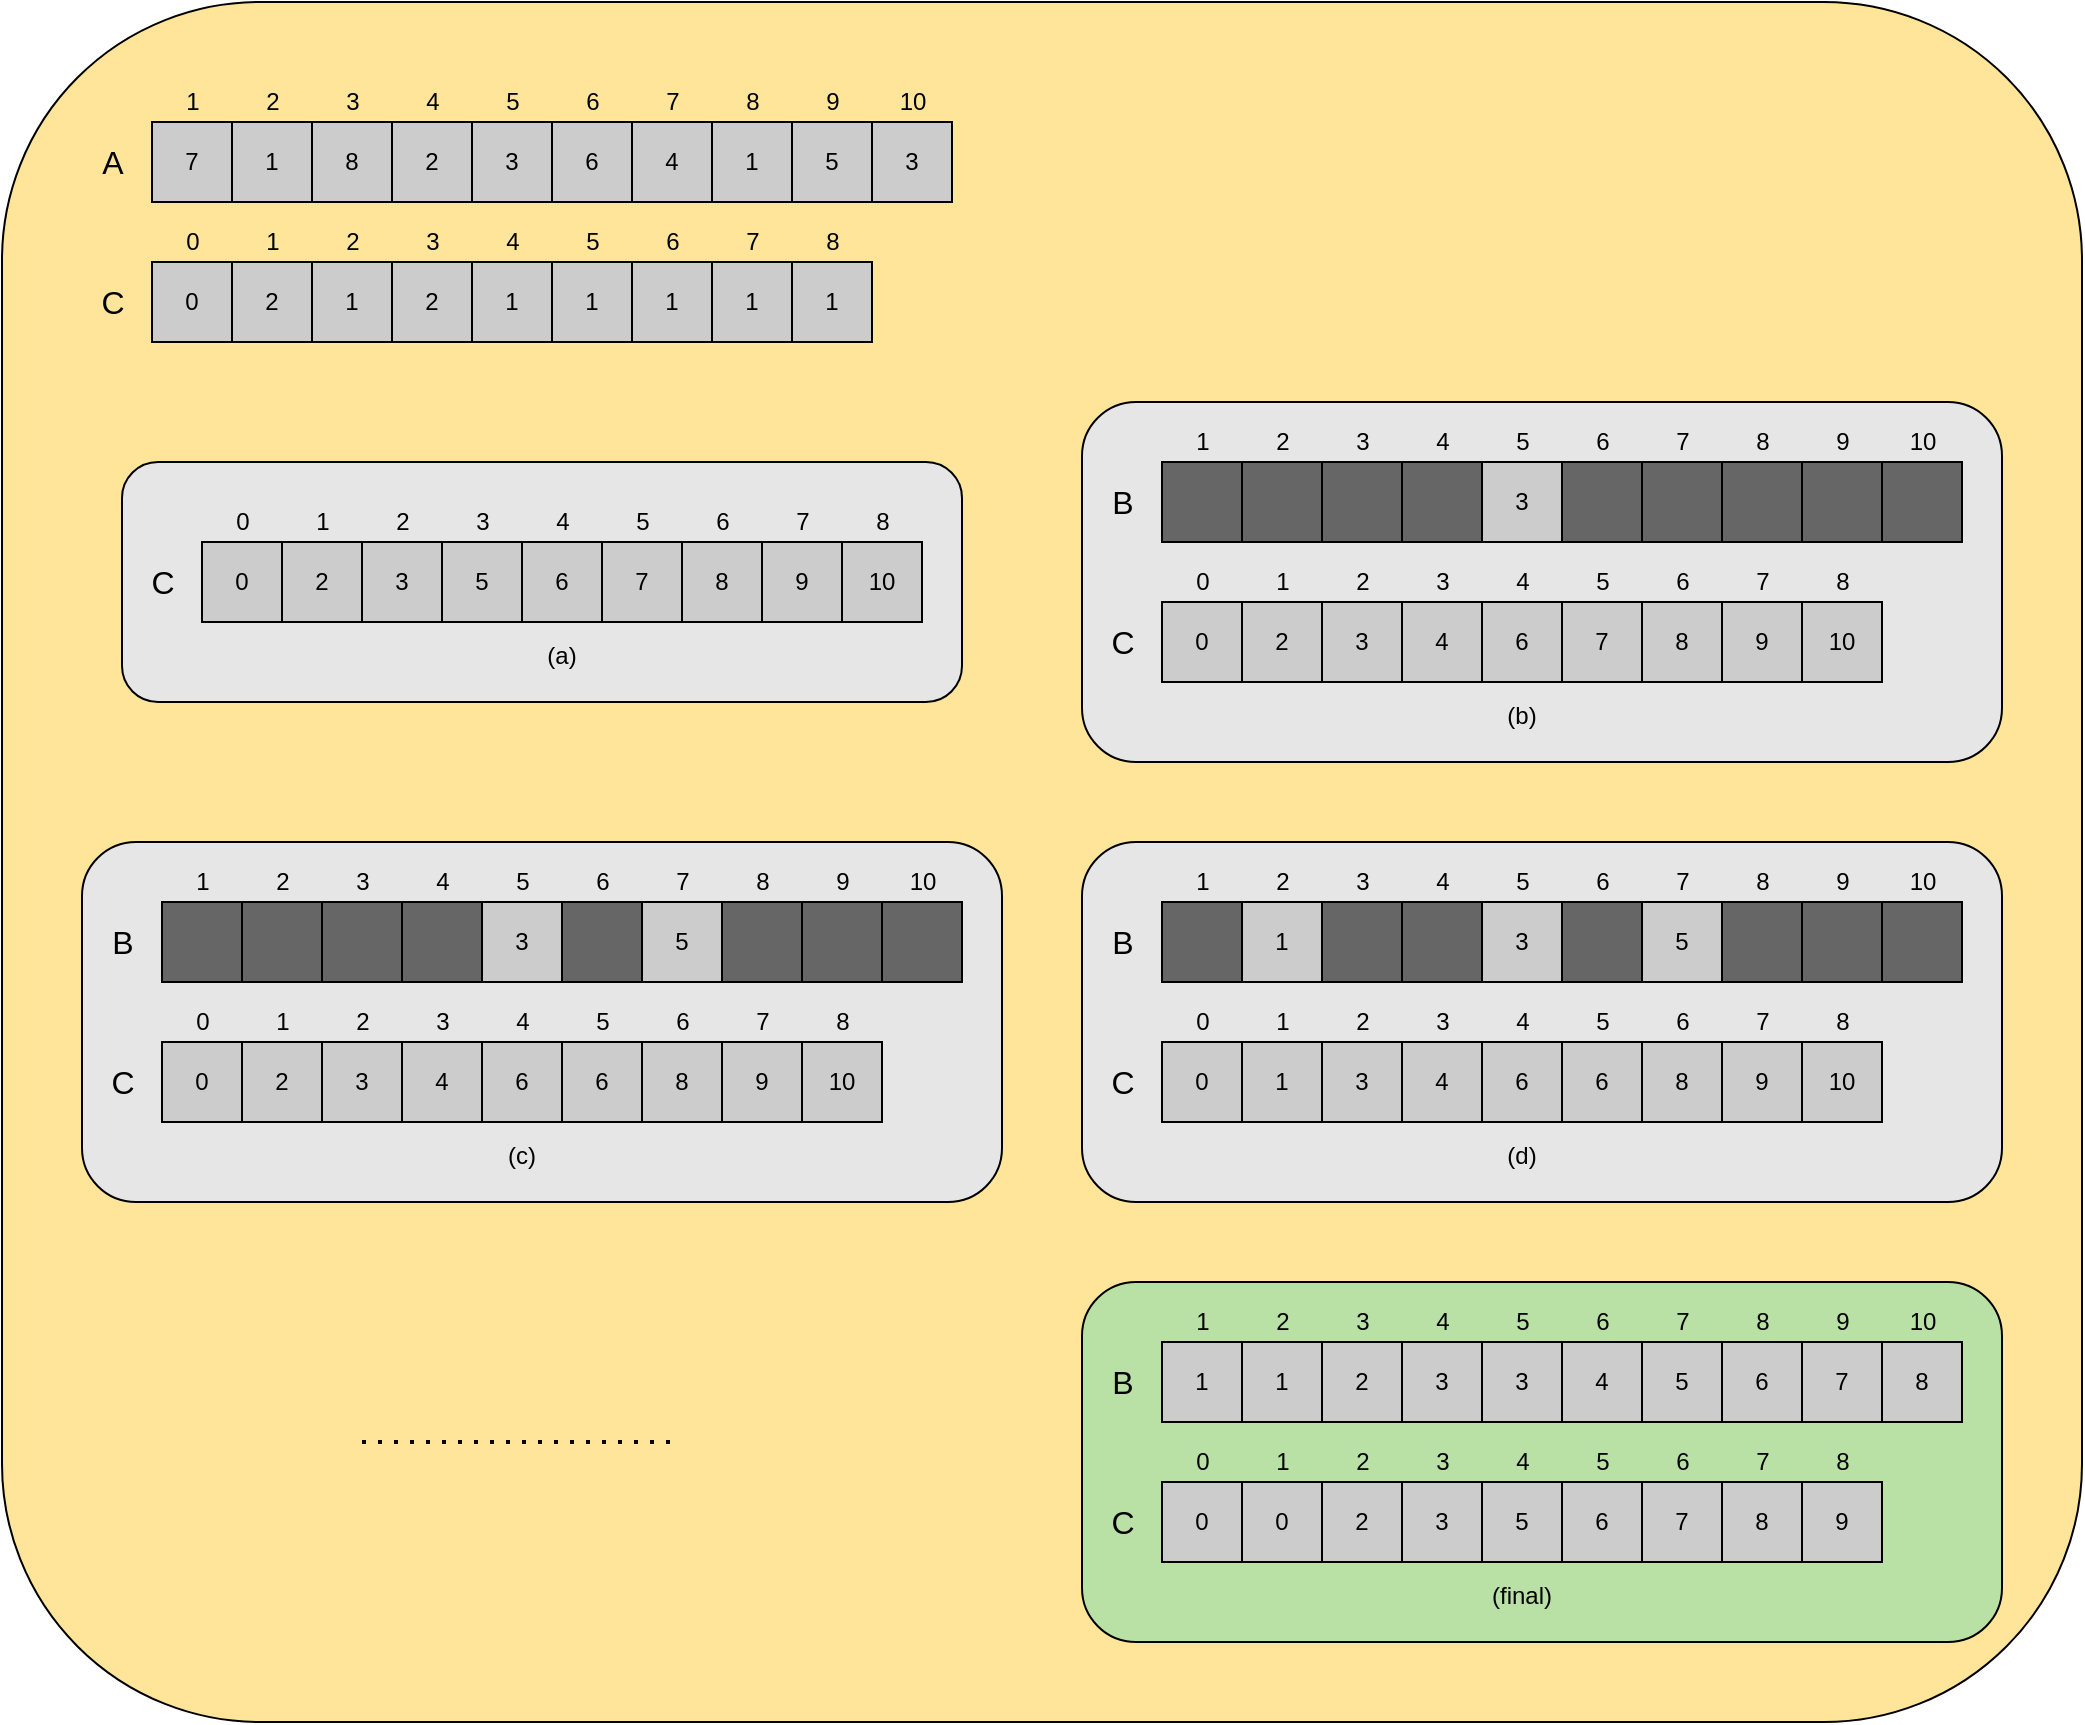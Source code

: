 <mxfile version="16.6.1" type="device"><diagram id="2PQIIIsTmxzWu6zHWaMj" name="Page-1"><mxGraphModel dx="2177" dy="1352" grid="1" gridSize="10" guides="1" tooltips="1" connect="1" arrows="1" fold="1" page="1" pageScale="1" pageWidth="850" pageHeight="1100" math="0" shadow="0"><root><mxCell id="0"/><mxCell id="1" parent="0"/><mxCell id="cNh3KqfsqstDum9vzzOR-237" value="" style="rounded=1;whiteSpace=wrap;html=1;fontSize=12;fillColor=#FFE599;" vertex="1" parent="1"><mxGeometry x="120" y="80" width="1040" height="860" as="geometry"/></mxCell><mxCell id="cNh3KqfsqstDum9vzzOR-109" value="" style="rounded=1;whiteSpace=wrap;html=1;fontSize=16;fillColor=#E6E6E6;" vertex="1" parent="1"><mxGeometry x="660" y="280" width="460" height="180" as="geometry"/></mxCell><mxCell id="cNh3KqfsqstDum9vzzOR-64" value="" style="rounded=1;whiteSpace=wrap;html=1;fontSize=16;fillColor=#E6E6E6;" vertex="1" parent="1"><mxGeometry x="180" y="310" width="420" height="120" as="geometry"/></mxCell><mxCell id="cNh3KqfsqstDum9vzzOR-2" value="7" style="whiteSpace=wrap;html=1;aspect=fixed;fillColor=#CCCCCC;" vertex="1" parent="1"><mxGeometry x="195" y="140" width="40" height="40" as="geometry"/></mxCell><mxCell id="cNh3KqfsqstDum9vzzOR-3" value="1" style="whiteSpace=wrap;html=1;aspect=fixed;fillColor=#CCCCCC;" vertex="1" parent="1"><mxGeometry x="235" y="140" width="40" height="40" as="geometry"/></mxCell><mxCell id="cNh3KqfsqstDum9vzzOR-4" value="8" style="whiteSpace=wrap;html=1;aspect=fixed;fillColor=#CCCCCC;" vertex="1" parent="1"><mxGeometry x="275" y="140" width="40" height="40" as="geometry"/></mxCell><mxCell id="cNh3KqfsqstDum9vzzOR-5" value="2" style="whiteSpace=wrap;html=1;aspect=fixed;fillColor=#CCCCCC;" vertex="1" parent="1"><mxGeometry x="315" y="140" width="40" height="40" as="geometry"/></mxCell><mxCell id="cNh3KqfsqstDum9vzzOR-6" value="3" style="whiteSpace=wrap;html=1;aspect=fixed;fillColor=#CCCCCC;" vertex="1" parent="1"><mxGeometry x="355" y="140" width="40" height="40" as="geometry"/></mxCell><mxCell id="cNh3KqfsqstDum9vzzOR-7" value="6" style="whiteSpace=wrap;html=1;aspect=fixed;fillColor=#CCCCCC;" vertex="1" parent="1"><mxGeometry x="395" y="140" width="40" height="40" as="geometry"/></mxCell><mxCell id="cNh3KqfsqstDum9vzzOR-8" value="4" style="whiteSpace=wrap;html=1;aspect=fixed;fillColor=#CCCCCC;" vertex="1" parent="1"><mxGeometry x="435" y="140" width="40" height="40" as="geometry"/></mxCell><mxCell id="cNh3KqfsqstDum9vzzOR-9" value="1" style="whiteSpace=wrap;html=1;aspect=fixed;fillColor=#CCCCCC;" vertex="1" parent="1"><mxGeometry x="475" y="140" width="40" height="40" as="geometry"/></mxCell><mxCell id="cNh3KqfsqstDum9vzzOR-10" value="5" style="whiteSpace=wrap;html=1;aspect=fixed;fillColor=#CCCCCC;" vertex="1" parent="1"><mxGeometry x="515" y="140" width="40" height="40" as="geometry"/></mxCell><mxCell id="cNh3KqfsqstDum9vzzOR-11" value="3" style="whiteSpace=wrap;html=1;aspect=fixed;fillColor=#CCCCCC;" vertex="1" parent="1"><mxGeometry x="555" y="140" width="40" height="40" as="geometry"/></mxCell><mxCell id="cNh3KqfsqstDum9vzzOR-12" value="&lt;font style=&quot;font-size: 16px&quot;&gt;A&lt;/font&gt;" style="text;html=1;align=center;verticalAlign=middle;resizable=0;points=[];autosize=1;strokeColor=none;fillColor=none;" vertex="1" parent="1"><mxGeometry x="160" y="150" width="30" height="20" as="geometry"/></mxCell><mxCell id="cNh3KqfsqstDum9vzzOR-13" value="1" style="text;html=1;align=center;verticalAlign=middle;resizable=0;points=[];autosize=1;strokeColor=none;fillColor=none;" vertex="1" parent="1"><mxGeometry x="205" y="120" width="20" height="20" as="geometry"/></mxCell><mxCell id="cNh3KqfsqstDum9vzzOR-14" value="2" style="text;html=1;align=center;verticalAlign=middle;resizable=0;points=[];autosize=1;strokeColor=none;fillColor=none;" vertex="1" parent="1"><mxGeometry x="245" y="120" width="20" height="20" as="geometry"/></mxCell><mxCell id="cNh3KqfsqstDum9vzzOR-15" value="3" style="text;html=1;align=center;verticalAlign=middle;resizable=0;points=[];autosize=1;strokeColor=none;fillColor=none;" vertex="1" parent="1"><mxGeometry x="285" y="120" width="20" height="20" as="geometry"/></mxCell><mxCell id="cNh3KqfsqstDum9vzzOR-16" value="4" style="text;html=1;align=center;verticalAlign=middle;resizable=0;points=[];autosize=1;strokeColor=none;fillColor=none;" vertex="1" parent="1"><mxGeometry x="325" y="120" width="20" height="20" as="geometry"/></mxCell><mxCell id="cNh3KqfsqstDum9vzzOR-17" value="5" style="text;html=1;align=center;verticalAlign=middle;resizable=0;points=[];autosize=1;strokeColor=none;fillColor=none;" vertex="1" parent="1"><mxGeometry x="365" y="120" width="20" height="20" as="geometry"/></mxCell><mxCell id="cNh3KqfsqstDum9vzzOR-18" value="6" style="text;html=1;align=center;verticalAlign=middle;resizable=0;points=[];autosize=1;strokeColor=none;fillColor=none;" vertex="1" parent="1"><mxGeometry x="405" y="120" width="20" height="20" as="geometry"/></mxCell><mxCell id="cNh3KqfsqstDum9vzzOR-19" value="7" style="text;html=1;align=center;verticalAlign=middle;resizable=0;points=[];autosize=1;strokeColor=none;fillColor=none;" vertex="1" parent="1"><mxGeometry x="445" y="120" width="20" height="20" as="geometry"/></mxCell><mxCell id="cNh3KqfsqstDum9vzzOR-20" value="8" style="text;html=1;align=center;verticalAlign=middle;resizable=0;points=[];autosize=1;strokeColor=none;fillColor=none;" vertex="1" parent="1"><mxGeometry x="485" y="120" width="20" height="20" as="geometry"/></mxCell><mxCell id="cNh3KqfsqstDum9vzzOR-21" value="9" style="text;html=1;align=center;verticalAlign=middle;resizable=0;points=[];autosize=1;strokeColor=none;fillColor=none;" vertex="1" parent="1"><mxGeometry x="525" y="120" width="20" height="20" as="geometry"/></mxCell><mxCell id="cNh3KqfsqstDum9vzzOR-22" value="10" style="text;html=1;align=center;verticalAlign=middle;resizable=0;points=[];autosize=1;strokeColor=none;fillColor=none;" vertex="1" parent="1"><mxGeometry x="560" y="120" width="30" height="20" as="geometry"/></mxCell><mxCell id="cNh3KqfsqstDum9vzzOR-23" value="0" style="whiteSpace=wrap;html=1;aspect=fixed;fillColor=#CCCCCC;" vertex="1" parent="1"><mxGeometry x="195" y="210" width="40" height="40" as="geometry"/></mxCell><mxCell id="cNh3KqfsqstDum9vzzOR-24" value="2" style="whiteSpace=wrap;html=1;aspect=fixed;fillColor=#CCCCCC;" vertex="1" parent="1"><mxGeometry x="235" y="210" width="40" height="40" as="geometry"/></mxCell><mxCell id="cNh3KqfsqstDum9vzzOR-25" value="1" style="whiteSpace=wrap;html=1;aspect=fixed;fillColor=#CCCCCC;" vertex="1" parent="1"><mxGeometry x="275" y="210" width="40" height="40" as="geometry"/></mxCell><mxCell id="cNh3KqfsqstDum9vzzOR-26" value="2" style="whiteSpace=wrap;html=1;aspect=fixed;fillColor=#CCCCCC;" vertex="1" parent="1"><mxGeometry x="315" y="210" width="40" height="40" as="geometry"/></mxCell><mxCell id="cNh3KqfsqstDum9vzzOR-27" value="1" style="whiteSpace=wrap;html=1;aspect=fixed;fillColor=#CCCCCC;" vertex="1" parent="1"><mxGeometry x="355" y="210" width="40" height="40" as="geometry"/></mxCell><mxCell id="cNh3KqfsqstDum9vzzOR-28" value="1" style="whiteSpace=wrap;html=1;aspect=fixed;fillColor=#CCCCCC;" vertex="1" parent="1"><mxGeometry x="395" y="210" width="40" height="40" as="geometry"/></mxCell><mxCell id="cNh3KqfsqstDum9vzzOR-29" value="1" style="whiteSpace=wrap;html=1;aspect=fixed;fillColor=#CCCCCC;" vertex="1" parent="1"><mxGeometry x="435" y="210" width="40" height="40" as="geometry"/></mxCell><mxCell id="cNh3KqfsqstDum9vzzOR-30" value="1" style="whiteSpace=wrap;html=1;aspect=fixed;fillColor=#CCCCCC;" vertex="1" parent="1"><mxGeometry x="475" y="210" width="40" height="40" as="geometry"/></mxCell><mxCell id="cNh3KqfsqstDum9vzzOR-31" value="1" style="whiteSpace=wrap;html=1;aspect=fixed;fillColor=#CCCCCC;" vertex="1" parent="1"><mxGeometry x="515" y="210" width="40" height="40" as="geometry"/></mxCell><mxCell id="cNh3KqfsqstDum9vzzOR-33" value="&lt;font style=&quot;font-size: 16px&quot;&gt;C&lt;/font&gt;" style="text;html=1;align=center;verticalAlign=middle;resizable=0;points=[];autosize=1;strokeColor=none;fillColor=none;" vertex="1" parent="1"><mxGeometry x="160" y="220" width="30" height="20" as="geometry"/></mxCell><mxCell id="cNh3KqfsqstDum9vzzOR-34" value="0" style="text;html=1;align=center;verticalAlign=middle;resizable=0;points=[];autosize=1;strokeColor=none;fillColor=none;" vertex="1" parent="1"><mxGeometry x="205" y="190" width="20" height="20" as="geometry"/></mxCell><mxCell id="cNh3KqfsqstDum9vzzOR-35" value="1" style="text;html=1;align=center;verticalAlign=middle;resizable=0;points=[];autosize=1;strokeColor=none;fillColor=none;" vertex="1" parent="1"><mxGeometry x="245" y="190" width="20" height="20" as="geometry"/></mxCell><mxCell id="cNh3KqfsqstDum9vzzOR-36" value="2" style="text;html=1;align=center;verticalAlign=middle;resizable=0;points=[];autosize=1;strokeColor=none;fillColor=none;" vertex="1" parent="1"><mxGeometry x="285" y="190" width="20" height="20" as="geometry"/></mxCell><mxCell id="cNh3KqfsqstDum9vzzOR-37" value="3" style="text;html=1;align=center;verticalAlign=middle;resizable=0;points=[];autosize=1;strokeColor=none;fillColor=none;" vertex="1" parent="1"><mxGeometry x="325" y="190" width="20" height="20" as="geometry"/></mxCell><mxCell id="cNh3KqfsqstDum9vzzOR-38" value="4" style="text;html=1;align=center;verticalAlign=middle;resizable=0;points=[];autosize=1;strokeColor=none;fillColor=none;" vertex="1" parent="1"><mxGeometry x="365" y="190" width="20" height="20" as="geometry"/></mxCell><mxCell id="cNh3KqfsqstDum9vzzOR-39" value="5" style="text;html=1;align=center;verticalAlign=middle;resizable=0;points=[];autosize=1;strokeColor=none;fillColor=none;" vertex="1" parent="1"><mxGeometry x="405" y="190" width="20" height="20" as="geometry"/></mxCell><mxCell id="cNh3KqfsqstDum9vzzOR-40" value="6" style="text;html=1;align=center;verticalAlign=middle;resizable=0;points=[];autosize=1;strokeColor=none;fillColor=none;" vertex="1" parent="1"><mxGeometry x="445" y="190" width="20" height="20" as="geometry"/></mxCell><mxCell id="cNh3KqfsqstDum9vzzOR-41" value="7" style="text;html=1;align=center;verticalAlign=middle;resizable=0;points=[];autosize=1;strokeColor=none;fillColor=none;" vertex="1" parent="1"><mxGeometry x="485" y="190" width="20" height="20" as="geometry"/></mxCell><mxCell id="cNh3KqfsqstDum9vzzOR-42" value="8" style="text;html=1;align=center;verticalAlign=middle;resizable=0;points=[];autosize=1;strokeColor=none;fillColor=none;" vertex="1" parent="1"><mxGeometry x="525" y="190" width="20" height="20" as="geometry"/></mxCell><mxCell id="cNh3KqfsqstDum9vzzOR-45" value="0" style="whiteSpace=wrap;html=1;aspect=fixed;fillColor=#CCCCCC;" vertex="1" parent="1"><mxGeometry x="220" y="350" width="40" height="40" as="geometry"/></mxCell><mxCell id="cNh3KqfsqstDum9vzzOR-46" value="2" style="whiteSpace=wrap;html=1;aspect=fixed;fillColor=#CCCCCC;" vertex="1" parent="1"><mxGeometry x="260" y="350" width="40" height="40" as="geometry"/></mxCell><mxCell id="cNh3KqfsqstDum9vzzOR-47" value="3" style="whiteSpace=wrap;html=1;aspect=fixed;fillColor=#CCCCCC;" vertex="1" parent="1"><mxGeometry x="300" y="350" width="40" height="40" as="geometry"/></mxCell><mxCell id="cNh3KqfsqstDum9vzzOR-48" value="5" style="whiteSpace=wrap;html=1;aspect=fixed;fillColor=#CCCCCC;" vertex="1" parent="1"><mxGeometry x="340" y="350" width="40" height="40" as="geometry"/></mxCell><mxCell id="cNh3KqfsqstDum9vzzOR-49" value="6" style="whiteSpace=wrap;html=1;aspect=fixed;fillColor=#CCCCCC;" vertex="1" parent="1"><mxGeometry x="380" y="350" width="40" height="40" as="geometry"/></mxCell><mxCell id="cNh3KqfsqstDum9vzzOR-50" value="7" style="whiteSpace=wrap;html=1;aspect=fixed;fillColor=#CCCCCC;" vertex="1" parent="1"><mxGeometry x="420" y="350" width="40" height="40" as="geometry"/></mxCell><mxCell id="cNh3KqfsqstDum9vzzOR-51" value="8" style="whiteSpace=wrap;html=1;aspect=fixed;fillColor=#CCCCCC;" vertex="1" parent="1"><mxGeometry x="460" y="350" width="40" height="40" as="geometry"/></mxCell><mxCell id="cNh3KqfsqstDum9vzzOR-52" value="9" style="whiteSpace=wrap;html=1;aspect=fixed;fillColor=#CCCCCC;" vertex="1" parent="1"><mxGeometry x="500" y="350" width="40" height="40" as="geometry"/></mxCell><mxCell id="cNh3KqfsqstDum9vzzOR-53" value="10" style="whiteSpace=wrap;html=1;aspect=fixed;fillColor=#CCCCCC;" vertex="1" parent="1"><mxGeometry x="540" y="350" width="40" height="40" as="geometry"/></mxCell><mxCell id="cNh3KqfsqstDum9vzzOR-54" value="&lt;font style=&quot;font-size: 16px&quot;&gt;C&lt;/font&gt;" style="text;html=1;align=center;verticalAlign=middle;resizable=0;points=[];autosize=1;strokeColor=none;fillColor=none;" vertex="1" parent="1"><mxGeometry x="185" y="360" width="30" height="20" as="geometry"/></mxCell><mxCell id="cNh3KqfsqstDum9vzzOR-55" value="0" style="text;html=1;align=center;verticalAlign=middle;resizable=0;points=[];autosize=1;strokeColor=none;fillColor=none;" vertex="1" parent="1"><mxGeometry x="230" y="330" width="20" height="20" as="geometry"/></mxCell><mxCell id="cNh3KqfsqstDum9vzzOR-56" value="1" style="text;html=1;align=center;verticalAlign=middle;resizable=0;points=[];autosize=1;strokeColor=none;fillColor=none;" vertex="1" parent="1"><mxGeometry x="270" y="330" width="20" height="20" as="geometry"/></mxCell><mxCell id="cNh3KqfsqstDum9vzzOR-57" value="2" style="text;html=1;align=center;verticalAlign=middle;resizable=0;points=[];autosize=1;strokeColor=none;fillColor=none;" vertex="1" parent="1"><mxGeometry x="310" y="330" width="20" height="20" as="geometry"/></mxCell><mxCell id="cNh3KqfsqstDum9vzzOR-58" value="3" style="text;html=1;align=center;verticalAlign=middle;resizable=0;points=[];autosize=1;strokeColor=none;fillColor=none;" vertex="1" parent="1"><mxGeometry x="350" y="330" width="20" height="20" as="geometry"/></mxCell><mxCell id="cNh3KqfsqstDum9vzzOR-59" value="4" style="text;html=1;align=center;verticalAlign=middle;resizable=0;points=[];autosize=1;strokeColor=none;fillColor=none;" vertex="1" parent="1"><mxGeometry x="390" y="330" width="20" height="20" as="geometry"/></mxCell><mxCell id="cNh3KqfsqstDum9vzzOR-60" value="5" style="text;html=1;align=center;verticalAlign=middle;resizable=0;points=[];autosize=1;strokeColor=none;fillColor=none;" vertex="1" parent="1"><mxGeometry x="430" y="330" width="20" height="20" as="geometry"/></mxCell><mxCell id="cNh3KqfsqstDum9vzzOR-61" value="6" style="text;html=1;align=center;verticalAlign=middle;resizable=0;points=[];autosize=1;strokeColor=none;fillColor=none;" vertex="1" parent="1"><mxGeometry x="470" y="330" width="20" height="20" as="geometry"/></mxCell><mxCell id="cNh3KqfsqstDum9vzzOR-62" value="7" style="text;html=1;align=center;verticalAlign=middle;resizable=0;points=[];autosize=1;strokeColor=none;fillColor=none;" vertex="1" parent="1"><mxGeometry x="510" y="330" width="20" height="20" as="geometry"/></mxCell><mxCell id="cNh3KqfsqstDum9vzzOR-63" value="8" style="text;html=1;align=center;verticalAlign=middle;resizable=0;points=[];autosize=1;strokeColor=none;fillColor=none;" vertex="1" parent="1"><mxGeometry x="550" y="330" width="20" height="20" as="geometry"/></mxCell><mxCell id="cNh3KqfsqstDum9vzzOR-65" value="&lt;font style=&quot;font-size: 12px&quot;&gt;(a)&lt;/font&gt;" style="text;html=1;strokeColor=none;fillColor=none;align=center;verticalAlign=middle;whiteSpace=wrap;rounded=0;fontSize=16;" vertex="1" parent="1"><mxGeometry x="370" y="390" width="60" height="30" as="geometry"/></mxCell><mxCell id="cNh3KqfsqstDum9vzzOR-67" value="0" style="whiteSpace=wrap;html=1;aspect=fixed;fillColor=#CCCCCC;" vertex="1" parent="1"><mxGeometry x="700" y="380" width="40" height="40" as="geometry"/></mxCell><mxCell id="cNh3KqfsqstDum9vzzOR-68" value="2" style="whiteSpace=wrap;html=1;aspect=fixed;fillColor=#CCCCCC;" vertex="1" parent="1"><mxGeometry x="740" y="380" width="40" height="40" as="geometry"/></mxCell><mxCell id="cNh3KqfsqstDum9vzzOR-69" value="3" style="whiteSpace=wrap;html=1;aspect=fixed;fillColor=#CCCCCC;" vertex="1" parent="1"><mxGeometry x="780" y="380" width="40" height="40" as="geometry"/></mxCell><mxCell id="cNh3KqfsqstDum9vzzOR-70" value="4" style="whiteSpace=wrap;html=1;aspect=fixed;fillColor=#CCCCCC;" vertex="1" parent="1"><mxGeometry x="820" y="380" width="40" height="40" as="geometry"/></mxCell><mxCell id="cNh3KqfsqstDum9vzzOR-71" value="6" style="whiteSpace=wrap;html=1;aspect=fixed;fillColor=#CCCCCC;" vertex="1" parent="1"><mxGeometry x="860" y="380" width="40" height="40" as="geometry"/></mxCell><mxCell id="cNh3KqfsqstDum9vzzOR-72" value="7" style="whiteSpace=wrap;html=1;aspect=fixed;fillColor=#CCCCCC;" vertex="1" parent="1"><mxGeometry x="900" y="380" width="40" height="40" as="geometry"/></mxCell><mxCell id="cNh3KqfsqstDum9vzzOR-73" value="8" style="whiteSpace=wrap;html=1;aspect=fixed;fillColor=#CCCCCC;" vertex="1" parent="1"><mxGeometry x="940" y="380" width="40" height="40" as="geometry"/></mxCell><mxCell id="cNh3KqfsqstDum9vzzOR-74" value="9" style="whiteSpace=wrap;html=1;aspect=fixed;fillColor=#CCCCCC;" vertex="1" parent="1"><mxGeometry x="980" y="380" width="40" height="40" as="geometry"/></mxCell><mxCell id="cNh3KqfsqstDum9vzzOR-75" value="10" style="whiteSpace=wrap;html=1;aspect=fixed;fillColor=#CCCCCC;" vertex="1" parent="1"><mxGeometry x="1020" y="380" width="40" height="40" as="geometry"/></mxCell><mxCell id="cNh3KqfsqstDum9vzzOR-76" value="&lt;font style=&quot;font-size: 16px&quot;&gt;C&lt;/font&gt;" style="text;html=1;align=center;verticalAlign=middle;resizable=0;points=[];autosize=1;strokeColor=none;fillColor=none;" vertex="1" parent="1"><mxGeometry x="665" y="390" width="30" height="20" as="geometry"/></mxCell><mxCell id="cNh3KqfsqstDum9vzzOR-77" value="0" style="text;html=1;align=center;verticalAlign=middle;resizable=0;points=[];autosize=1;strokeColor=none;fillColor=none;" vertex="1" parent="1"><mxGeometry x="710" y="360" width="20" height="20" as="geometry"/></mxCell><mxCell id="cNh3KqfsqstDum9vzzOR-78" value="1" style="text;html=1;align=center;verticalAlign=middle;resizable=0;points=[];autosize=1;strokeColor=none;fillColor=none;" vertex="1" parent="1"><mxGeometry x="750" y="360" width="20" height="20" as="geometry"/></mxCell><mxCell id="cNh3KqfsqstDum9vzzOR-79" value="2" style="text;html=1;align=center;verticalAlign=middle;resizable=0;points=[];autosize=1;strokeColor=none;fillColor=none;" vertex="1" parent="1"><mxGeometry x="790" y="360" width="20" height="20" as="geometry"/></mxCell><mxCell id="cNh3KqfsqstDum9vzzOR-80" value="3" style="text;html=1;align=center;verticalAlign=middle;resizable=0;points=[];autosize=1;strokeColor=none;fillColor=none;" vertex="1" parent="1"><mxGeometry x="830" y="360" width="20" height="20" as="geometry"/></mxCell><mxCell id="cNh3KqfsqstDum9vzzOR-81" value="4" style="text;html=1;align=center;verticalAlign=middle;resizable=0;points=[];autosize=1;strokeColor=none;fillColor=none;" vertex="1" parent="1"><mxGeometry x="870" y="360" width="20" height="20" as="geometry"/></mxCell><mxCell id="cNh3KqfsqstDum9vzzOR-82" value="5" style="text;html=1;align=center;verticalAlign=middle;resizable=0;points=[];autosize=1;strokeColor=none;fillColor=none;" vertex="1" parent="1"><mxGeometry x="910" y="360" width="20" height="20" as="geometry"/></mxCell><mxCell id="cNh3KqfsqstDum9vzzOR-83" value="6" style="text;html=1;align=center;verticalAlign=middle;resizable=0;points=[];autosize=1;strokeColor=none;fillColor=none;" vertex="1" parent="1"><mxGeometry x="950" y="360" width="20" height="20" as="geometry"/></mxCell><mxCell id="cNh3KqfsqstDum9vzzOR-84" value="7" style="text;html=1;align=center;verticalAlign=middle;resizable=0;points=[];autosize=1;strokeColor=none;fillColor=none;" vertex="1" parent="1"><mxGeometry x="990" y="360" width="20" height="20" as="geometry"/></mxCell><mxCell id="cNh3KqfsqstDum9vzzOR-85" value="8" style="text;html=1;align=center;verticalAlign=middle;resizable=0;points=[];autosize=1;strokeColor=none;fillColor=none;" vertex="1" parent="1"><mxGeometry x="1030" y="360" width="20" height="20" as="geometry"/></mxCell><mxCell id="cNh3KqfsqstDum9vzzOR-86" value="&lt;font style=&quot;font-size: 12px&quot;&gt;(b)&lt;/font&gt;" style="text;html=1;strokeColor=none;fillColor=none;align=center;verticalAlign=middle;whiteSpace=wrap;rounded=0;fontSize=16;" vertex="1" parent="1"><mxGeometry x="850" y="420" width="60" height="30" as="geometry"/></mxCell><mxCell id="cNh3KqfsqstDum9vzzOR-87" value="" style="whiteSpace=wrap;html=1;aspect=fixed;fillColor=#666666;" vertex="1" parent="1"><mxGeometry x="700" y="310" width="40" height="40" as="geometry"/></mxCell><mxCell id="cNh3KqfsqstDum9vzzOR-88" value="" style="whiteSpace=wrap;html=1;aspect=fixed;fillColor=#666666;" vertex="1" parent="1"><mxGeometry x="740" y="310" width="40" height="40" as="geometry"/></mxCell><mxCell id="cNh3KqfsqstDum9vzzOR-89" value="" style="whiteSpace=wrap;html=1;aspect=fixed;fillColor=#666666;" vertex="1" parent="1"><mxGeometry x="780" y="310" width="40" height="40" as="geometry"/></mxCell><mxCell id="cNh3KqfsqstDum9vzzOR-90" value="" style="whiteSpace=wrap;html=1;aspect=fixed;fillColor=#666666;" vertex="1" parent="1"><mxGeometry x="820" y="310" width="40" height="40" as="geometry"/></mxCell><mxCell id="cNh3KqfsqstDum9vzzOR-91" value="3" style="whiteSpace=wrap;html=1;aspect=fixed;fillColor=#CCCCCC;" vertex="1" parent="1"><mxGeometry x="860" y="310" width="40" height="40" as="geometry"/></mxCell><mxCell id="cNh3KqfsqstDum9vzzOR-92" value="" style="whiteSpace=wrap;html=1;aspect=fixed;fillColor=#666666;" vertex="1" parent="1"><mxGeometry x="900" y="310" width="40" height="40" as="geometry"/></mxCell><mxCell id="cNh3KqfsqstDum9vzzOR-93" value="" style="whiteSpace=wrap;html=1;aspect=fixed;fillColor=#666666;" vertex="1" parent="1"><mxGeometry x="940" y="310" width="40" height="40" as="geometry"/></mxCell><mxCell id="cNh3KqfsqstDum9vzzOR-94" value="" style="whiteSpace=wrap;html=1;aspect=fixed;fillColor=#666666;" vertex="1" parent="1"><mxGeometry x="980" y="310" width="40" height="40" as="geometry"/></mxCell><mxCell id="cNh3KqfsqstDum9vzzOR-95" value="" style="whiteSpace=wrap;html=1;aspect=fixed;fillColor=#666666;" vertex="1" parent="1"><mxGeometry x="1020" y="310" width="40" height="40" as="geometry"/></mxCell><mxCell id="cNh3KqfsqstDum9vzzOR-96" value="&lt;font style=&quot;font-size: 16px&quot;&gt;B&lt;/font&gt;" style="text;html=1;align=center;verticalAlign=middle;resizable=0;points=[];autosize=1;strokeColor=none;fillColor=none;" vertex="1" parent="1"><mxGeometry x="665" y="320" width="30" height="20" as="geometry"/></mxCell><mxCell id="cNh3KqfsqstDum9vzzOR-97" value="1" style="text;html=1;align=center;verticalAlign=middle;resizable=0;points=[];autosize=1;strokeColor=none;fillColor=none;" vertex="1" parent="1"><mxGeometry x="710" y="290" width="20" height="20" as="geometry"/></mxCell><mxCell id="cNh3KqfsqstDum9vzzOR-98" value="2" style="text;html=1;align=center;verticalAlign=middle;resizable=0;points=[];autosize=1;strokeColor=none;fillColor=none;" vertex="1" parent="1"><mxGeometry x="750" y="290" width="20" height="20" as="geometry"/></mxCell><mxCell id="cNh3KqfsqstDum9vzzOR-99" value="3" style="text;html=1;align=center;verticalAlign=middle;resizable=0;points=[];autosize=1;strokeColor=none;fillColor=none;" vertex="1" parent="1"><mxGeometry x="790" y="290" width="20" height="20" as="geometry"/></mxCell><mxCell id="cNh3KqfsqstDum9vzzOR-100" value="4" style="text;html=1;align=center;verticalAlign=middle;resizable=0;points=[];autosize=1;strokeColor=none;fillColor=none;" vertex="1" parent="1"><mxGeometry x="830" y="290" width="20" height="20" as="geometry"/></mxCell><mxCell id="cNh3KqfsqstDum9vzzOR-101" value="5" style="text;html=1;align=center;verticalAlign=middle;resizable=0;points=[];autosize=1;strokeColor=none;fillColor=none;" vertex="1" parent="1"><mxGeometry x="870" y="290" width="20" height="20" as="geometry"/></mxCell><mxCell id="cNh3KqfsqstDum9vzzOR-102" value="6" style="text;html=1;align=center;verticalAlign=middle;resizable=0;points=[];autosize=1;strokeColor=none;fillColor=none;" vertex="1" parent="1"><mxGeometry x="910" y="290" width="20" height="20" as="geometry"/></mxCell><mxCell id="cNh3KqfsqstDum9vzzOR-103" value="7" style="text;html=1;align=center;verticalAlign=middle;resizable=0;points=[];autosize=1;strokeColor=none;fillColor=none;" vertex="1" parent="1"><mxGeometry x="950" y="290" width="20" height="20" as="geometry"/></mxCell><mxCell id="cNh3KqfsqstDum9vzzOR-104" value="8" style="text;html=1;align=center;verticalAlign=middle;resizable=0;points=[];autosize=1;strokeColor=none;fillColor=none;" vertex="1" parent="1"><mxGeometry x="990" y="290" width="20" height="20" as="geometry"/></mxCell><mxCell id="cNh3KqfsqstDum9vzzOR-105" value="9" style="text;html=1;align=center;verticalAlign=middle;resizable=0;points=[];autosize=1;strokeColor=none;fillColor=none;" vertex="1" parent="1"><mxGeometry x="1030" y="290" width="20" height="20" as="geometry"/></mxCell><mxCell id="cNh3KqfsqstDum9vzzOR-106" value="" style="whiteSpace=wrap;html=1;aspect=fixed;fillColor=#666666;" vertex="1" parent="1"><mxGeometry x="1060" y="310" width="40" height="40" as="geometry"/></mxCell><mxCell id="cNh3KqfsqstDum9vzzOR-107" value="10" style="text;html=1;align=center;verticalAlign=middle;resizable=0;points=[];autosize=1;strokeColor=none;fillColor=none;" vertex="1" parent="1"><mxGeometry x="1065" y="290" width="30" height="20" as="geometry"/></mxCell><mxCell id="cNh3KqfsqstDum9vzzOR-110" value="" style="rounded=1;whiteSpace=wrap;html=1;fontSize=16;fillColor=#E6E6E6;" vertex="1" parent="1"><mxGeometry x="160" y="500" width="460" height="180" as="geometry"/></mxCell><mxCell id="cNh3KqfsqstDum9vzzOR-111" value="0" style="whiteSpace=wrap;html=1;aspect=fixed;fillColor=#CCCCCC;" vertex="1" parent="1"><mxGeometry x="200" y="600" width="40" height="40" as="geometry"/></mxCell><mxCell id="cNh3KqfsqstDum9vzzOR-112" value="2" style="whiteSpace=wrap;html=1;aspect=fixed;fillColor=#CCCCCC;" vertex="1" parent="1"><mxGeometry x="240" y="600" width="40" height="40" as="geometry"/></mxCell><mxCell id="cNh3KqfsqstDum9vzzOR-113" value="3" style="whiteSpace=wrap;html=1;aspect=fixed;fillColor=#CCCCCC;" vertex="1" parent="1"><mxGeometry x="280" y="600" width="40" height="40" as="geometry"/></mxCell><mxCell id="cNh3KqfsqstDum9vzzOR-114" value="4" style="whiteSpace=wrap;html=1;aspect=fixed;fillColor=#CCCCCC;" vertex="1" parent="1"><mxGeometry x="320" y="600" width="40" height="40" as="geometry"/></mxCell><mxCell id="cNh3KqfsqstDum9vzzOR-115" value="6" style="whiteSpace=wrap;html=1;aspect=fixed;fillColor=#CCCCCC;" vertex="1" parent="1"><mxGeometry x="360" y="600" width="40" height="40" as="geometry"/></mxCell><mxCell id="cNh3KqfsqstDum9vzzOR-116" value="6" style="whiteSpace=wrap;html=1;aspect=fixed;fillColor=#CCCCCC;" vertex="1" parent="1"><mxGeometry x="400" y="600" width="40" height="40" as="geometry"/></mxCell><mxCell id="cNh3KqfsqstDum9vzzOR-117" value="8" style="whiteSpace=wrap;html=1;aspect=fixed;fillColor=#CCCCCC;" vertex="1" parent="1"><mxGeometry x="440" y="600" width="40" height="40" as="geometry"/></mxCell><mxCell id="cNh3KqfsqstDum9vzzOR-118" value="9" style="whiteSpace=wrap;html=1;aspect=fixed;fillColor=#CCCCCC;" vertex="1" parent="1"><mxGeometry x="480" y="600" width="40" height="40" as="geometry"/></mxCell><mxCell id="cNh3KqfsqstDum9vzzOR-119" value="10" style="whiteSpace=wrap;html=1;aspect=fixed;fillColor=#CCCCCC;" vertex="1" parent="1"><mxGeometry x="520" y="600" width="40" height="40" as="geometry"/></mxCell><mxCell id="cNh3KqfsqstDum9vzzOR-120" value="&lt;font style=&quot;font-size: 16px&quot;&gt;C&lt;/font&gt;" style="text;html=1;align=center;verticalAlign=middle;resizable=0;points=[];autosize=1;strokeColor=none;fillColor=none;" vertex="1" parent="1"><mxGeometry x="165" y="610" width="30" height="20" as="geometry"/></mxCell><mxCell id="cNh3KqfsqstDum9vzzOR-121" value="0" style="text;html=1;align=center;verticalAlign=middle;resizable=0;points=[];autosize=1;strokeColor=none;fillColor=none;" vertex="1" parent="1"><mxGeometry x="210" y="580" width="20" height="20" as="geometry"/></mxCell><mxCell id="cNh3KqfsqstDum9vzzOR-122" value="1" style="text;html=1;align=center;verticalAlign=middle;resizable=0;points=[];autosize=1;strokeColor=none;fillColor=none;" vertex="1" parent="1"><mxGeometry x="250" y="580" width="20" height="20" as="geometry"/></mxCell><mxCell id="cNh3KqfsqstDum9vzzOR-123" value="2" style="text;html=1;align=center;verticalAlign=middle;resizable=0;points=[];autosize=1;strokeColor=none;fillColor=none;" vertex="1" parent="1"><mxGeometry x="290" y="580" width="20" height="20" as="geometry"/></mxCell><mxCell id="cNh3KqfsqstDum9vzzOR-124" value="3" style="text;html=1;align=center;verticalAlign=middle;resizable=0;points=[];autosize=1;strokeColor=none;fillColor=none;" vertex="1" parent="1"><mxGeometry x="330" y="580" width="20" height="20" as="geometry"/></mxCell><mxCell id="cNh3KqfsqstDum9vzzOR-125" value="4" style="text;html=1;align=center;verticalAlign=middle;resizable=0;points=[];autosize=1;strokeColor=none;fillColor=none;" vertex="1" parent="1"><mxGeometry x="370" y="580" width="20" height="20" as="geometry"/></mxCell><mxCell id="cNh3KqfsqstDum9vzzOR-126" value="5" style="text;html=1;align=center;verticalAlign=middle;resizable=0;points=[];autosize=1;strokeColor=none;fillColor=none;" vertex="1" parent="1"><mxGeometry x="410" y="580" width="20" height="20" as="geometry"/></mxCell><mxCell id="cNh3KqfsqstDum9vzzOR-127" value="6" style="text;html=1;align=center;verticalAlign=middle;resizable=0;points=[];autosize=1;strokeColor=none;fillColor=none;" vertex="1" parent="1"><mxGeometry x="450" y="580" width="20" height="20" as="geometry"/></mxCell><mxCell id="cNh3KqfsqstDum9vzzOR-128" value="7" style="text;html=1;align=center;verticalAlign=middle;resizable=0;points=[];autosize=1;strokeColor=none;fillColor=none;" vertex="1" parent="1"><mxGeometry x="490" y="580" width="20" height="20" as="geometry"/></mxCell><mxCell id="cNh3KqfsqstDum9vzzOR-129" value="8" style="text;html=1;align=center;verticalAlign=middle;resizable=0;points=[];autosize=1;strokeColor=none;fillColor=none;" vertex="1" parent="1"><mxGeometry x="530" y="580" width="20" height="20" as="geometry"/></mxCell><mxCell id="cNh3KqfsqstDum9vzzOR-130" value="&lt;font style=&quot;font-size: 12px&quot;&gt;(c)&lt;/font&gt;" style="text;html=1;strokeColor=none;fillColor=none;align=center;verticalAlign=middle;whiteSpace=wrap;rounded=0;fontSize=16;" vertex="1" parent="1"><mxGeometry x="350" y="640" width="60" height="30" as="geometry"/></mxCell><mxCell id="cNh3KqfsqstDum9vzzOR-131" value="" style="whiteSpace=wrap;html=1;aspect=fixed;fillColor=#666666;" vertex="1" parent="1"><mxGeometry x="200" y="530" width="40" height="40" as="geometry"/></mxCell><mxCell id="cNh3KqfsqstDum9vzzOR-132" value="" style="whiteSpace=wrap;html=1;aspect=fixed;fillColor=#666666;" vertex="1" parent="1"><mxGeometry x="240" y="530" width="40" height="40" as="geometry"/></mxCell><mxCell id="cNh3KqfsqstDum9vzzOR-133" value="" style="whiteSpace=wrap;html=1;aspect=fixed;fillColor=#666666;" vertex="1" parent="1"><mxGeometry x="280" y="530" width="40" height="40" as="geometry"/></mxCell><mxCell id="cNh3KqfsqstDum9vzzOR-134" value="" style="whiteSpace=wrap;html=1;aspect=fixed;fillColor=#666666;" vertex="1" parent="1"><mxGeometry x="320" y="530" width="40" height="40" as="geometry"/></mxCell><mxCell id="cNh3KqfsqstDum9vzzOR-135" value="3" style="whiteSpace=wrap;html=1;aspect=fixed;fillColor=#CCCCCC;" vertex="1" parent="1"><mxGeometry x="360" y="530" width="40" height="40" as="geometry"/></mxCell><mxCell id="cNh3KqfsqstDum9vzzOR-136" value="" style="whiteSpace=wrap;html=1;aspect=fixed;fillColor=#666666;" vertex="1" parent="1"><mxGeometry x="400" y="530" width="40" height="40" as="geometry"/></mxCell><mxCell id="cNh3KqfsqstDum9vzzOR-137" value="5" style="whiteSpace=wrap;html=1;aspect=fixed;fillColor=#CCCCCC;" vertex="1" parent="1"><mxGeometry x="440" y="530" width="40" height="40" as="geometry"/></mxCell><mxCell id="cNh3KqfsqstDum9vzzOR-138" value="" style="whiteSpace=wrap;html=1;aspect=fixed;fillColor=#666666;" vertex="1" parent="1"><mxGeometry x="480" y="530" width="40" height="40" as="geometry"/></mxCell><mxCell id="cNh3KqfsqstDum9vzzOR-139" value="" style="whiteSpace=wrap;html=1;aspect=fixed;fillColor=#666666;" vertex="1" parent="1"><mxGeometry x="520" y="530" width="40" height="40" as="geometry"/></mxCell><mxCell id="cNh3KqfsqstDum9vzzOR-140" value="&lt;font style=&quot;font-size: 16px&quot;&gt;B&lt;/font&gt;" style="text;html=1;align=center;verticalAlign=middle;resizable=0;points=[];autosize=1;strokeColor=none;fillColor=none;" vertex="1" parent="1"><mxGeometry x="165" y="540" width="30" height="20" as="geometry"/></mxCell><mxCell id="cNh3KqfsqstDum9vzzOR-141" value="1" style="text;html=1;align=center;verticalAlign=middle;resizable=0;points=[];autosize=1;strokeColor=none;fillColor=none;" vertex="1" parent="1"><mxGeometry x="210" y="510" width="20" height="20" as="geometry"/></mxCell><mxCell id="cNh3KqfsqstDum9vzzOR-142" value="2" style="text;html=1;align=center;verticalAlign=middle;resizable=0;points=[];autosize=1;strokeColor=none;fillColor=none;" vertex="1" parent="1"><mxGeometry x="250" y="510" width="20" height="20" as="geometry"/></mxCell><mxCell id="cNh3KqfsqstDum9vzzOR-143" value="3" style="text;html=1;align=center;verticalAlign=middle;resizable=0;points=[];autosize=1;strokeColor=none;fillColor=none;" vertex="1" parent="1"><mxGeometry x="290" y="510" width="20" height="20" as="geometry"/></mxCell><mxCell id="cNh3KqfsqstDum9vzzOR-144" value="4" style="text;html=1;align=center;verticalAlign=middle;resizable=0;points=[];autosize=1;strokeColor=none;fillColor=none;" vertex="1" parent="1"><mxGeometry x="330" y="510" width="20" height="20" as="geometry"/></mxCell><mxCell id="cNh3KqfsqstDum9vzzOR-145" value="5" style="text;html=1;align=center;verticalAlign=middle;resizable=0;points=[];autosize=1;strokeColor=none;fillColor=none;" vertex="1" parent="1"><mxGeometry x="370" y="510" width="20" height="20" as="geometry"/></mxCell><mxCell id="cNh3KqfsqstDum9vzzOR-146" value="6" style="text;html=1;align=center;verticalAlign=middle;resizable=0;points=[];autosize=1;strokeColor=none;fillColor=none;" vertex="1" parent="1"><mxGeometry x="410" y="510" width="20" height="20" as="geometry"/></mxCell><mxCell id="cNh3KqfsqstDum9vzzOR-147" value="7" style="text;html=1;align=center;verticalAlign=middle;resizable=0;points=[];autosize=1;strokeColor=none;fillColor=none;" vertex="1" parent="1"><mxGeometry x="450" y="510" width="20" height="20" as="geometry"/></mxCell><mxCell id="cNh3KqfsqstDum9vzzOR-148" value="8" style="text;html=1;align=center;verticalAlign=middle;resizable=0;points=[];autosize=1;strokeColor=none;fillColor=none;" vertex="1" parent="1"><mxGeometry x="490" y="510" width="20" height="20" as="geometry"/></mxCell><mxCell id="cNh3KqfsqstDum9vzzOR-149" value="9" style="text;html=1;align=center;verticalAlign=middle;resizable=0;points=[];autosize=1;strokeColor=none;fillColor=none;" vertex="1" parent="1"><mxGeometry x="530" y="510" width="20" height="20" as="geometry"/></mxCell><mxCell id="cNh3KqfsqstDum9vzzOR-150" value="" style="whiteSpace=wrap;html=1;aspect=fixed;fillColor=#666666;" vertex="1" parent="1"><mxGeometry x="560" y="530" width="40" height="40" as="geometry"/></mxCell><mxCell id="cNh3KqfsqstDum9vzzOR-151" value="10" style="text;html=1;align=center;verticalAlign=middle;resizable=0;points=[];autosize=1;strokeColor=none;fillColor=none;" vertex="1" parent="1"><mxGeometry x="565" y="510" width="30" height="20" as="geometry"/></mxCell><mxCell id="cNh3KqfsqstDum9vzzOR-152" value="" style="rounded=1;whiteSpace=wrap;html=1;fontSize=16;fillColor=#E6E6E6;" vertex="1" parent="1"><mxGeometry x="660" y="500" width="460" height="180" as="geometry"/></mxCell><mxCell id="cNh3KqfsqstDum9vzzOR-153" value="0" style="whiteSpace=wrap;html=1;aspect=fixed;fillColor=#CCCCCC;" vertex="1" parent="1"><mxGeometry x="700" y="600" width="40" height="40" as="geometry"/></mxCell><mxCell id="cNh3KqfsqstDum9vzzOR-154" value="1" style="whiteSpace=wrap;html=1;aspect=fixed;fillColor=#CCCCCC;" vertex="1" parent="1"><mxGeometry x="740" y="600" width="40" height="40" as="geometry"/></mxCell><mxCell id="cNh3KqfsqstDum9vzzOR-155" value="3" style="whiteSpace=wrap;html=1;aspect=fixed;fillColor=#CCCCCC;" vertex="1" parent="1"><mxGeometry x="780" y="600" width="40" height="40" as="geometry"/></mxCell><mxCell id="cNh3KqfsqstDum9vzzOR-156" value="4" style="whiteSpace=wrap;html=1;aspect=fixed;fillColor=#CCCCCC;" vertex="1" parent="1"><mxGeometry x="820" y="600" width="40" height="40" as="geometry"/></mxCell><mxCell id="cNh3KqfsqstDum9vzzOR-157" value="6" style="whiteSpace=wrap;html=1;aspect=fixed;fillColor=#CCCCCC;" vertex="1" parent="1"><mxGeometry x="860" y="600" width="40" height="40" as="geometry"/></mxCell><mxCell id="cNh3KqfsqstDum9vzzOR-158" value="6" style="whiteSpace=wrap;html=1;aspect=fixed;fillColor=#CCCCCC;" vertex="1" parent="1"><mxGeometry x="900" y="600" width="40" height="40" as="geometry"/></mxCell><mxCell id="cNh3KqfsqstDum9vzzOR-159" value="8" style="whiteSpace=wrap;html=1;aspect=fixed;fillColor=#CCCCCC;" vertex="1" parent="1"><mxGeometry x="940" y="600" width="40" height="40" as="geometry"/></mxCell><mxCell id="cNh3KqfsqstDum9vzzOR-160" value="9" style="whiteSpace=wrap;html=1;aspect=fixed;fillColor=#CCCCCC;" vertex="1" parent="1"><mxGeometry x="980" y="600" width="40" height="40" as="geometry"/></mxCell><mxCell id="cNh3KqfsqstDum9vzzOR-161" value="10" style="whiteSpace=wrap;html=1;aspect=fixed;fillColor=#CCCCCC;" vertex="1" parent="1"><mxGeometry x="1020" y="600" width="40" height="40" as="geometry"/></mxCell><mxCell id="cNh3KqfsqstDum9vzzOR-162" value="&lt;font style=&quot;font-size: 16px&quot;&gt;C&lt;/font&gt;" style="text;html=1;align=center;verticalAlign=middle;resizable=0;points=[];autosize=1;strokeColor=none;fillColor=none;" vertex="1" parent="1"><mxGeometry x="665" y="610" width="30" height="20" as="geometry"/></mxCell><mxCell id="cNh3KqfsqstDum9vzzOR-163" value="0" style="text;html=1;align=center;verticalAlign=middle;resizable=0;points=[];autosize=1;strokeColor=none;fillColor=none;" vertex="1" parent="1"><mxGeometry x="710" y="580" width="20" height="20" as="geometry"/></mxCell><mxCell id="cNh3KqfsqstDum9vzzOR-164" value="1" style="text;html=1;align=center;verticalAlign=middle;resizable=0;points=[];autosize=1;strokeColor=none;fillColor=none;" vertex="1" parent="1"><mxGeometry x="750" y="580" width="20" height="20" as="geometry"/></mxCell><mxCell id="cNh3KqfsqstDum9vzzOR-165" value="2" style="text;html=1;align=center;verticalAlign=middle;resizable=0;points=[];autosize=1;strokeColor=none;fillColor=none;" vertex="1" parent="1"><mxGeometry x="790" y="580" width="20" height="20" as="geometry"/></mxCell><mxCell id="cNh3KqfsqstDum9vzzOR-166" value="3" style="text;html=1;align=center;verticalAlign=middle;resizable=0;points=[];autosize=1;strokeColor=none;fillColor=none;" vertex="1" parent="1"><mxGeometry x="830" y="580" width="20" height="20" as="geometry"/></mxCell><mxCell id="cNh3KqfsqstDum9vzzOR-167" value="4" style="text;html=1;align=center;verticalAlign=middle;resizable=0;points=[];autosize=1;strokeColor=none;fillColor=none;" vertex="1" parent="1"><mxGeometry x="870" y="580" width="20" height="20" as="geometry"/></mxCell><mxCell id="cNh3KqfsqstDum9vzzOR-168" value="5" style="text;html=1;align=center;verticalAlign=middle;resizable=0;points=[];autosize=1;strokeColor=none;fillColor=none;" vertex="1" parent="1"><mxGeometry x="910" y="580" width="20" height="20" as="geometry"/></mxCell><mxCell id="cNh3KqfsqstDum9vzzOR-169" value="6" style="text;html=1;align=center;verticalAlign=middle;resizable=0;points=[];autosize=1;strokeColor=none;fillColor=none;" vertex="1" parent="1"><mxGeometry x="950" y="580" width="20" height="20" as="geometry"/></mxCell><mxCell id="cNh3KqfsqstDum9vzzOR-170" value="7" style="text;html=1;align=center;verticalAlign=middle;resizable=0;points=[];autosize=1;strokeColor=none;fillColor=none;" vertex="1" parent="1"><mxGeometry x="990" y="580" width="20" height="20" as="geometry"/></mxCell><mxCell id="cNh3KqfsqstDum9vzzOR-171" value="8" style="text;html=1;align=center;verticalAlign=middle;resizable=0;points=[];autosize=1;strokeColor=none;fillColor=none;" vertex="1" parent="1"><mxGeometry x="1030" y="580" width="20" height="20" as="geometry"/></mxCell><mxCell id="cNh3KqfsqstDum9vzzOR-172" value="&lt;font style=&quot;font-size: 12px&quot;&gt;(d)&lt;/font&gt;" style="text;html=1;strokeColor=none;fillColor=none;align=center;verticalAlign=middle;whiteSpace=wrap;rounded=0;fontSize=16;" vertex="1" parent="1"><mxGeometry x="850" y="640" width="60" height="30" as="geometry"/></mxCell><mxCell id="cNh3KqfsqstDum9vzzOR-173" value="" style="whiteSpace=wrap;html=1;aspect=fixed;fillColor=#666666;" vertex="1" parent="1"><mxGeometry x="700" y="530" width="40" height="40" as="geometry"/></mxCell><mxCell id="cNh3KqfsqstDum9vzzOR-174" value="1" style="whiteSpace=wrap;html=1;aspect=fixed;fillColor=#CCCCCC;" vertex="1" parent="1"><mxGeometry x="740" y="530" width="40" height="40" as="geometry"/></mxCell><mxCell id="cNh3KqfsqstDum9vzzOR-175" value="" style="whiteSpace=wrap;html=1;aspect=fixed;fillColor=#666666;" vertex="1" parent="1"><mxGeometry x="780" y="530" width="40" height="40" as="geometry"/></mxCell><mxCell id="cNh3KqfsqstDum9vzzOR-176" value="" style="whiteSpace=wrap;html=1;aspect=fixed;fillColor=#666666;" vertex="1" parent="1"><mxGeometry x="820" y="530" width="40" height="40" as="geometry"/></mxCell><mxCell id="cNh3KqfsqstDum9vzzOR-177" value="3" style="whiteSpace=wrap;html=1;aspect=fixed;fillColor=#CCCCCC;" vertex="1" parent="1"><mxGeometry x="860" y="530" width="40" height="40" as="geometry"/></mxCell><mxCell id="cNh3KqfsqstDum9vzzOR-178" value="" style="whiteSpace=wrap;html=1;aspect=fixed;fillColor=#666666;" vertex="1" parent="1"><mxGeometry x="900" y="530" width="40" height="40" as="geometry"/></mxCell><mxCell id="cNh3KqfsqstDum9vzzOR-179" value="5" style="whiteSpace=wrap;html=1;aspect=fixed;fillColor=#CCCCCC;" vertex="1" parent="1"><mxGeometry x="940" y="530" width="40" height="40" as="geometry"/></mxCell><mxCell id="cNh3KqfsqstDum9vzzOR-180" value="" style="whiteSpace=wrap;html=1;aspect=fixed;fillColor=#666666;" vertex="1" parent="1"><mxGeometry x="980" y="530" width="40" height="40" as="geometry"/></mxCell><mxCell id="cNh3KqfsqstDum9vzzOR-181" value="" style="whiteSpace=wrap;html=1;aspect=fixed;fillColor=#666666;" vertex="1" parent="1"><mxGeometry x="1020" y="530" width="40" height="40" as="geometry"/></mxCell><mxCell id="cNh3KqfsqstDum9vzzOR-182" value="&lt;font style=&quot;font-size: 16px&quot;&gt;B&lt;/font&gt;" style="text;html=1;align=center;verticalAlign=middle;resizable=0;points=[];autosize=1;strokeColor=none;fillColor=none;" vertex="1" parent="1"><mxGeometry x="665" y="540" width="30" height="20" as="geometry"/></mxCell><mxCell id="cNh3KqfsqstDum9vzzOR-183" value="1" style="text;html=1;align=center;verticalAlign=middle;resizable=0;points=[];autosize=1;strokeColor=none;fillColor=none;" vertex="1" parent="1"><mxGeometry x="710" y="510" width="20" height="20" as="geometry"/></mxCell><mxCell id="cNh3KqfsqstDum9vzzOR-184" value="2" style="text;html=1;align=center;verticalAlign=middle;resizable=0;points=[];autosize=1;strokeColor=none;fillColor=none;" vertex="1" parent="1"><mxGeometry x="750" y="510" width="20" height="20" as="geometry"/></mxCell><mxCell id="cNh3KqfsqstDum9vzzOR-185" value="3" style="text;html=1;align=center;verticalAlign=middle;resizable=0;points=[];autosize=1;strokeColor=none;fillColor=none;" vertex="1" parent="1"><mxGeometry x="790" y="510" width="20" height="20" as="geometry"/></mxCell><mxCell id="cNh3KqfsqstDum9vzzOR-186" value="4" style="text;html=1;align=center;verticalAlign=middle;resizable=0;points=[];autosize=1;strokeColor=none;fillColor=none;" vertex="1" parent="1"><mxGeometry x="830" y="510" width="20" height="20" as="geometry"/></mxCell><mxCell id="cNh3KqfsqstDum9vzzOR-187" value="5" style="text;html=1;align=center;verticalAlign=middle;resizable=0;points=[];autosize=1;strokeColor=none;fillColor=none;" vertex="1" parent="1"><mxGeometry x="870" y="510" width="20" height="20" as="geometry"/></mxCell><mxCell id="cNh3KqfsqstDum9vzzOR-188" value="6" style="text;html=1;align=center;verticalAlign=middle;resizable=0;points=[];autosize=1;strokeColor=none;fillColor=none;" vertex="1" parent="1"><mxGeometry x="910" y="510" width="20" height="20" as="geometry"/></mxCell><mxCell id="cNh3KqfsqstDum9vzzOR-189" value="7" style="text;html=1;align=center;verticalAlign=middle;resizable=0;points=[];autosize=1;strokeColor=none;fillColor=none;" vertex="1" parent="1"><mxGeometry x="950" y="510" width="20" height="20" as="geometry"/></mxCell><mxCell id="cNh3KqfsqstDum9vzzOR-190" value="8" style="text;html=1;align=center;verticalAlign=middle;resizable=0;points=[];autosize=1;strokeColor=none;fillColor=none;" vertex="1" parent="1"><mxGeometry x="990" y="510" width="20" height="20" as="geometry"/></mxCell><mxCell id="cNh3KqfsqstDum9vzzOR-191" value="9" style="text;html=1;align=center;verticalAlign=middle;resizable=0;points=[];autosize=1;strokeColor=none;fillColor=none;" vertex="1" parent="1"><mxGeometry x="1030" y="510" width="20" height="20" as="geometry"/></mxCell><mxCell id="cNh3KqfsqstDum9vzzOR-192" value="" style="whiteSpace=wrap;html=1;aspect=fixed;fillColor=#666666;" vertex="1" parent="1"><mxGeometry x="1060" y="530" width="40" height="40" as="geometry"/></mxCell><mxCell id="cNh3KqfsqstDum9vzzOR-193" value="10" style="text;html=1;align=center;verticalAlign=middle;resizable=0;points=[];autosize=1;strokeColor=none;fillColor=none;" vertex="1" parent="1"><mxGeometry x="1065" y="510" width="30" height="20" as="geometry"/></mxCell><mxCell id="cNh3KqfsqstDum9vzzOR-194" value="" style="rounded=1;whiteSpace=wrap;html=1;fontSize=16;fillColor=#B9E0A5;" vertex="1" parent="1"><mxGeometry x="660" y="720" width="460" height="180" as="geometry"/></mxCell><mxCell id="cNh3KqfsqstDum9vzzOR-195" value="0" style="whiteSpace=wrap;html=1;aspect=fixed;fillColor=#CCCCCC;" vertex="1" parent="1"><mxGeometry x="700" y="820" width="40" height="40" as="geometry"/></mxCell><mxCell id="cNh3KqfsqstDum9vzzOR-196" value="0" style="whiteSpace=wrap;html=1;aspect=fixed;fillColor=#CCCCCC;" vertex="1" parent="1"><mxGeometry x="740" y="820" width="40" height="40" as="geometry"/></mxCell><mxCell id="cNh3KqfsqstDum9vzzOR-197" value="2" style="whiteSpace=wrap;html=1;aspect=fixed;fillColor=#CCCCCC;" vertex="1" parent="1"><mxGeometry x="780" y="820" width="40" height="40" as="geometry"/></mxCell><mxCell id="cNh3KqfsqstDum9vzzOR-198" value="3" style="whiteSpace=wrap;html=1;aspect=fixed;fillColor=#CCCCCC;" vertex="1" parent="1"><mxGeometry x="820" y="820" width="40" height="40" as="geometry"/></mxCell><mxCell id="cNh3KqfsqstDum9vzzOR-199" value="5" style="whiteSpace=wrap;html=1;aspect=fixed;fillColor=#CCCCCC;" vertex="1" parent="1"><mxGeometry x="860" y="820" width="40" height="40" as="geometry"/></mxCell><mxCell id="cNh3KqfsqstDum9vzzOR-200" value="6" style="whiteSpace=wrap;html=1;aspect=fixed;fillColor=#CCCCCC;" vertex="1" parent="1"><mxGeometry x="900" y="820" width="40" height="40" as="geometry"/></mxCell><mxCell id="cNh3KqfsqstDum9vzzOR-201" value="7" style="whiteSpace=wrap;html=1;aspect=fixed;fillColor=#CCCCCC;" vertex="1" parent="1"><mxGeometry x="940" y="820" width="40" height="40" as="geometry"/></mxCell><mxCell id="cNh3KqfsqstDum9vzzOR-202" value="8" style="whiteSpace=wrap;html=1;aspect=fixed;fillColor=#CCCCCC;" vertex="1" parent="1"><mxGeometry x="980" y="820" width="40" height="40" as="geometry"/></mxCell><mxCell id="cNh3KqfsqstDum9vzzOR-203" value="9" style="whiteSpace=wrap;html=1;aspect=fixed;fillColor=#CCCCCC;" vertex="1" parent="1"><mxGeometry x="1020" y="820" width="40" height="40" as="geometry"/></mxCell><mxCell id="cNh3KqfsqstDum9vzzOR-204" value="&lt;font style=&quot;font-size: 16px&quot;&gt;C&lt;/font&gt;" style="text;html=1;align=center;verticalAlign=middle;resizable=0;points=[];autosize=1;strokeColor=none;fillColor=none;" vertex="1" parent="1"><mxGeometry x="665" y="830" width="30" height="20" as="geometry"/></mxCell><mxCell id="cNh3KqfsqstDum9vzzOR-205" value="0" style="text;html=1;align=center;verticalAlign=middle;resizable=0;points=[];autosize=1;strokeColor=none;fillColor=none;" vertex="1" parent="1"><mxGeometry x="710" y="800" width="20" height="20" as="geometry"/></mxCell><mxCell id="cNh3KqfsqstDum9vzzOR-206" value="1" style="text;html=1;align=center;verticalAlign=middle;resizable=0;points=[];autosize=1;strokeColor=none;fillColor=none;" vertex="1" parent="1"><mxGeometry x="750" y="800" width="20" height="20" as="geometry"/></mxCell><mxCell id="cNh3KqfsqstDum9vzzOR-207" value="2" style="text;html=1;align=center;verticalAlign=middle;resizable=0;points=[];autosize=1;strokeColor=none;fillColor=none;" vertex="1" parent="1"><mxGeometry x="790" y="800" width="20" height="20" as="geometry"/></mxCell><mxCell id="cNh3KqfsqstDum9vzzOR-208" value="3" style="text;html=1;align=center;verticalAlign=middle;resizable=0;points=[];autosize=1;strokeColor=none;fillColor=none;" vertex="1" parent="1"><mxGeometry x="830" y="800" width="20" height="20" as="geometry"/></mxCell><mxCell id="cNh3KqfsqstDum9vzzOR-209" value="4" style="text;html=1;align=center;verticalAlign=middle;resizable=0;points=[];autosize=1;strokeColor=none;fillColor=none;" vertex="1" parent="1"><mxGeometry x="870" y="800" width="20" height="20" as="geometry"/></mxCell><mxCell id="cNh3KqfsqstDum9vzzOR-210" value="5" style="text;html=1;align=center;verticalAlign=middle;resizable=0;points=[];autosize=1;strokeColor=none;fillColor=none;" vertex="1" parent="1"><mxGeometry x="910" y="800" width="20" height="20" as="geometry"/></mxCell><mxCell id="cNh3KqfsqstDum9vzzOR-211" value="6" style="text;html=1;align=center;verticalAlign=middle;resizable=0;points=[];autosize=1;strokeColor=none;fillColor=none;" vertex="1" parent="1"><mxGeometry x="950" y="800" width="20" height="20" as="geometry"/></mxCell><mxCell id="cNh3KqfsqstDum9vzzOR-212" value="7" style="text;html=1;align=center;verticalAlign=middle;resizable=0;points=[];autosize=1;strokeColor=none;fillColor=none;" vertex="1" parent="1"><mxGeometry x="990" y="800" width="20" height="20" as="geometry"/></mxCell><mxCell id="cNh3KqfsqstDum9vzzOR-213" value="8" style="text;html=1;align=center;verticalAlign=middle;resizable=0;points=[];autosize=1;strokeColor=none;fillColor=none;" vertex="1" parent="1"><mxGeometry x="1030" y="800" width="20" height="20" as="geometry"/></mxCell><mxCell id="cNh3KqfsqstDum9vzzOR-214" value="&lt;font style=&quot;font-size: 12px&quot;&gt;(final)&lt;/font&gt;" style="text;html=1;strokeColor=none;fillColor=none;align=center;verticalAlign=middle;whiteSpace=wrap;rounded=0;fontSize=16;" vertex="1" parent="1"><mxGeometry x="850" y="860" width="60" height="30" as="geometry"/></mxCell><mxCell id="cNh3KqfsqstDum9vzzOR-215" value="1" style="whiteSpace=wrap;html=1;aspect=fixed;fillColor=#CCCCCC;" vertex="1" parent="1"><mxGeometry x="700" y="750" width="40" height="40" as="geometry"/></mxCell><mxCell id="cNh3KqfsqstDum9vzzOR-216" value="1" style="whiteSpace=wrap;html=1;aspect=fixed;fillColor=#CCCCCC;" vertex="1" parent="1"><mxGeometry x="740" y="750" width="40" height="40" as="geometry"/></mxCell><mxCell id="cNh3KqfsqstDum9vzzOR-217" value="2" style="whiteSpace=wrap;html=1;aspect=fixed;fillColor=#CCCCCC;" vertex="1" parent="1"><mxGeometry x="780" y="750" width="40" height="40" as="geometry"/></mxCell><mxCell id="cNh3KqfsqstDum9vzzOR-218" value="3" style="whiteSpace=wrap;html=1;aspect=fixed;fillColor=#CCCCCC;" vertex="1" parent="1"><mxGeometry x="820" y="750" width="40" height="40" as="geometry"/></mxCell><mxCell id="cNh3KqfsqstDum9vzzOR-219" value="3" style="whiteSpace=wrap;html=1;aspect=fixed;fillColor=#CCCCCC;" vertex="1" parent="1"><mxGeometry x="860" y="750" width="40" height="40" as="geometry"/></mxCell><mxCell id="cNh3KqfsqstDum9vzzOR-220" value="4" style="whiteSpace=wrap;html=1;aspect=fixed;fillColor=#CCCCCC;" vertex="1" parent="1"><mxGeometry x="900" y="750" width="40" height="40" as="geometry"/></mxCell><mxCell id="cNh3KqfsqstDum9vzzOR-221" value="5" style="whiteSpace=wrap;html=1;aspect=fixed;fillColor=#CCCCCC;" vertex="1" parent="1"><mxGeometry x="940" y="750" width="40" height="40" as="geometry"/></mxCell><mxCell id="cNh3KqfsqstDum9vzzOR-222" value="6" style="whiteSpace=wrap;html=1;aspect=fixed;fillColor=#CCCCCC;" vertex="1" parent="1"><mxGeometry x="980" y="750" width="40" height="40" as="geometry"/></mxCell><mxCell id="cNh3KqfsqstDum9vzzOR-223" value="7" style="whiteSpace=wrap;html=1;aspect=fixed;fillColor=#CCCCCC;" vertex="1" parent="1"><mxGeometry x="1020" y="750" width="40" height="40" as="geometry"/></mxCell><mxCell id="cNh3KqfsqstDum9vzzOR-224" value="&lt;font style=&quot;font-size: 16px&quot;&gt;B&lt;/font&gt;" style="text;html=1;align=center;verticalAlign=middle;resizable=0;points=[];autosize=1;strokeColor=none;fillColor=none;" vertex="1" parent="1"><mxGeometry x="665" y="760" width="30" height="20" as="geometry"/></mxCell><mxCell id="cNh3KqfsqstDum9vzzOR-225" value="1" style="text;html=1;align=center;verticalAlign=middle;resizable=0;points=[];autosize=1;strokeColor=none;fillColor=none;" vertex="1" parent="1"><mxGeometry x="710" y="730" width="20" height="20" as="geometry"/></mxCell><mxCell id="cNh3KqfsqstDum9vzzOR-226" value="2" style="text;html=1;align=center;verticalAlign=middle;resizable=0;points=[];autosize=1;strokeColor=none;fillColor=none;" vertex="1" parent="1"><mxGeometry x="750" y="730" width="20" height="20" as="geometry"/></mxCell><mxCell id="cNh3KqfsqstDum9vzzOR-227" value="3" style="text;html=1;align=center;verticalAlign=middle;resizable=0;points=[];autosize=1;strokeColor=none;fillColor=none;" vertex="1" parent="1"><mxGeometry x="790" y="730" width="20" height="20" as="geometry"/></mxCell><mxCell id="cNh3KqfsqstDum9vzzOR-228" value="4" style="text;html=1;align=center;verticalAlign=middle;resizable=0;points=[];autosize=1;strokeColor=none;fillColor=none;" vertex="1" parent="1"><mxGeometry x="830" y="730" width="20" height="20" as="geometry"/></mxCell><mxCell id="cNh3KqfsqstDum9vzzOR-229" value="5" style="text;html=1;align=center;verticalAlign=middle;resizable=0;points=[];autosize=1;strokeColor=none;fillColor=none;" vertex="1" parent="1"><mxGeometry x="870" y="730" width="20" height="20" as="geometry"/></mxCell><mxCell id="cNh3KqfsqstDum9vzzOR-230" value="6" style="text;html=1;align=center;verticalAlign=middle;resizable=0;points=[];autosize=1;strokeColor=none;fillColor=none;" vertex="1" parent="1"><mxGeometry x="910" y="730" width="20" height="20" as="geometry"/></mxCell><mxCell id="cNh3KqfsqstDum9vzzOR-231" value="7" style="text;html=1;align=center;verticalAlign=middle;resizable=0;points=[];autosize=1;strokeColor=none;fillColor=none;" vertex="1" parent="1"><mxGeometry x="950" y="730" width="20" height="20" as="geometry"/></mxCell><mxCell id="cNh3KqfsqstDum9vzzOR-232" value="8" style="text;html=1;align=center;verticalAlign=middle;resizable=0;points=[];autosize=1;strokeColor=none;fillColor=none;" vertex="1" parent="1"><mxGeometry x="990" y="730" width="20" height="20" as="geometry"/></mxCell><mxCell id="cNh3KqfsqstDum9vzzOR-233" value="9" style="text;html=1;align=center;verticalAlign=middle;resizable=0;points=[];autosize=1;strokeColor=none;fillColor=none;" vertex="1" parent="1"><mxGeometry x="1030" y="730" width="20" height="20" as="geometry"/></mxCell><mxCell id="cNh3KqfsqstDum9vzzOR-234" value="8" style="whiteSpace=wrap;html=1;aspect=fixed;fillColor=#CCCCCC;" vertex="1" parent="1"><mxGeometry x="1060" y="750" width="40" height="40" as="geometry"/></mxCell><mxCell id="cNh3KqfsqstDum9vzzOR-235" value="10" style="text;html=1;align=center;verticalAlign=middle;resizable=0;points=[];autosize=1;strokeColor=none;fillColor=none;" vertex="1" parent="1"><mxGeometry x="1065" y="730" width="30" height="20" as="geometry"/></mxCell><mxCell id="cNh3KqfsqstDum9vzzOR-236" value="" style="endArrow=none;dashed=1;html=1;dashPattern=1 3;strokeWidth=2;rounded=0;fontSize=12;" edge="1" parent="1"><mxGeometry width="50" height="50" relative="1" as="geometry"><mxPoint x="300" y="800" as="sourcePoint"/><mxPoint x="460" y="800" as="targetPoint"/></mxGeometry></mxCell></root></mxGraphModel></diagram></mxfile>